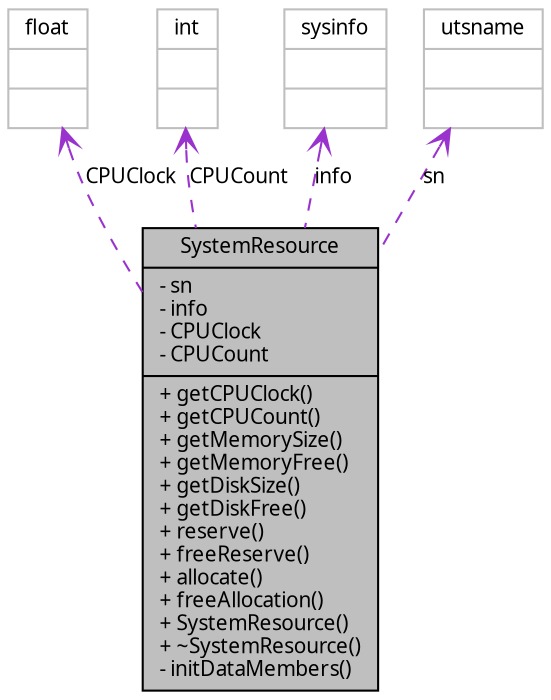 digraph G
{
  edge [fontname="FreeSans.ttf",fontsize=10,labelfontname="FreeSans.ttf",labelfontsize=10];
  node [fontname="FreeSans.ttf",fontsize=10,shape=record];
  Node1 [label="{SystemResource\n|- sn\l- info\l- CPUClock\l- CPUCount\l|+ getCPUClock()\l+ getCPUCount()\l+ getMemorySize()\l+ getMemoryFree()\l+ getDiskSize()\l+ getDiskFree()\l+ reserve()\l+ freeReserve()\l+ allocate()\l+ freeAllocation()\l+ SystemResource()\l+ ~SystemResource()\l- initDataMembers()\l}",height=0.2,width=0.4,color="black", fillcolor="grey75", style="filled" fontcolor="black"];
  Node2 -> Node1 [dir=back,color="darkorchid3",fontsize=10,style="dashed",label="CPUClock",arrowtail="open",fontname="FreeSans.ttf"];
  Node2 [label="{float\n||}",height=0.2,width=0.4,color="grey75", fillcolor="white", style="filled"];
  Node3 -> Node1 [dir=back,color="darkorchid3",fontsize=10,style="dashed",label="CPUCount",arrowtail="open",fontname="FreeSans.ttf"];
  Node3 [label="{int\n||}",height=0.2,width=0.4,color="grey75", fillcolor="white", style="filled"];
  Node4 -> Node1 [dir=back,color="darkorchid3",fontsize=10,style="dashed",label="info",arrowtail="open",fontname="FreeSans.ttf"];
  Node4 [label="{sysinfo\n||}",height=0.2,width=0.4,color="grey75", fillcolor="white", style="filled"];
  Node5 -> Node1 [dir=back,color="darkorchid3",fontsize=10,style="dashed",label="sn",arrowtail="open",fontname="FreeSans.ttf"];
  Node5 [label="{utsname\n||}",height=0.2,width=0.4,color="grey75", fillcolor="white", style="filled"];
}
